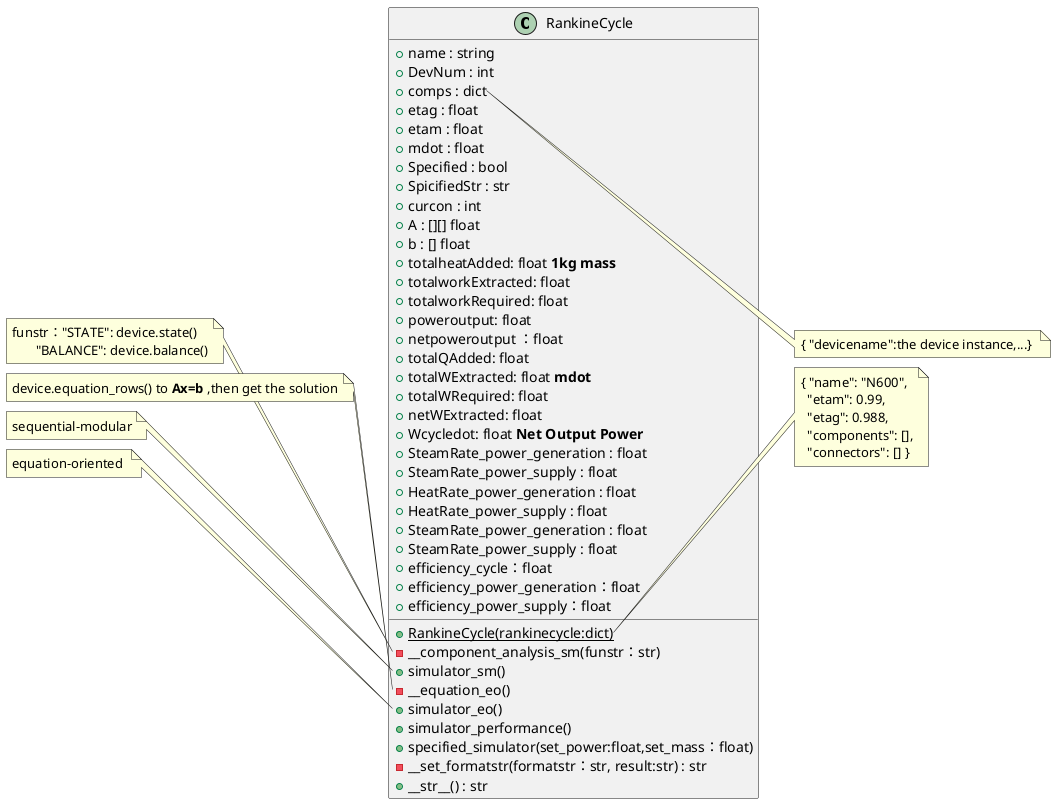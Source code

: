 @startuml
class RankineCycle{
    + name : string 
    + DevNum : int
    + comps : dict
    + etag : float
    + etam : float
    + mdot : float 
    + Specified : bool
    + SpicifiedStr : str
    + curcon : int 
    + A : [][] float 
    + b : [] float
    + totalheatAdded: float **1kg mass**
    + totalworkExtracted: float
    + totalworkRequired: float
    + poweroutput: float
    + netpoweroutput ：float
    + totalQAdded: float
    + totalWExtracted: float **mdot**
    + totalWRequired: float
    + netWExtracted: float
    + Wcycledot: float **Net Output Power**
    + SteamRate_power_generation : float  
    + SteamRate_power_supply : float
    + HeatRate_power_generation : float  
    + HeatRate_power_supply : float
    + SteamRate_power_generation : float  
    + SteamRate_power_supply : float
    + efficiency_cycle：float
    + efficiency_power_generation：float
    + efficiency_power_supply：float
    + {static} RankineCycle(rankinecycle:dict)
    - __component_analysis_sm(funstr：str)
    + simulator_sm()
    - __equation_eo()
    + simulator_eo()
    + simulator_performance()
    + specified_simulator(set_power:float,set_mass：float)
    - __set_formatstr(formatstr：str, result:str) : str
    +__str__() : str
}
note left of RankineCycle::component_analysis_sm
   funstr："STATE": device.state()
          "BALANCE": device.balance()
end note
note left of RankineCycle::equation_eo
   device.equation_rows() to **Ax=b** ,then get the solution
end note
note left of RankineCycle::simulator_sm
   sequential-modular
end note
note left of RankineCycle::simulator_eo
    equation-oriented 
end note
note right of RankineCycle::comps
  { "devicename":the device instance,...} 
end note
note right of RankineCycle::RankineCycle
  { "name": "N600",
    "etam": 0.99,
    "etag": 0.988,
    "components": [],
    "connectors": [] } 
end note
@enduml
